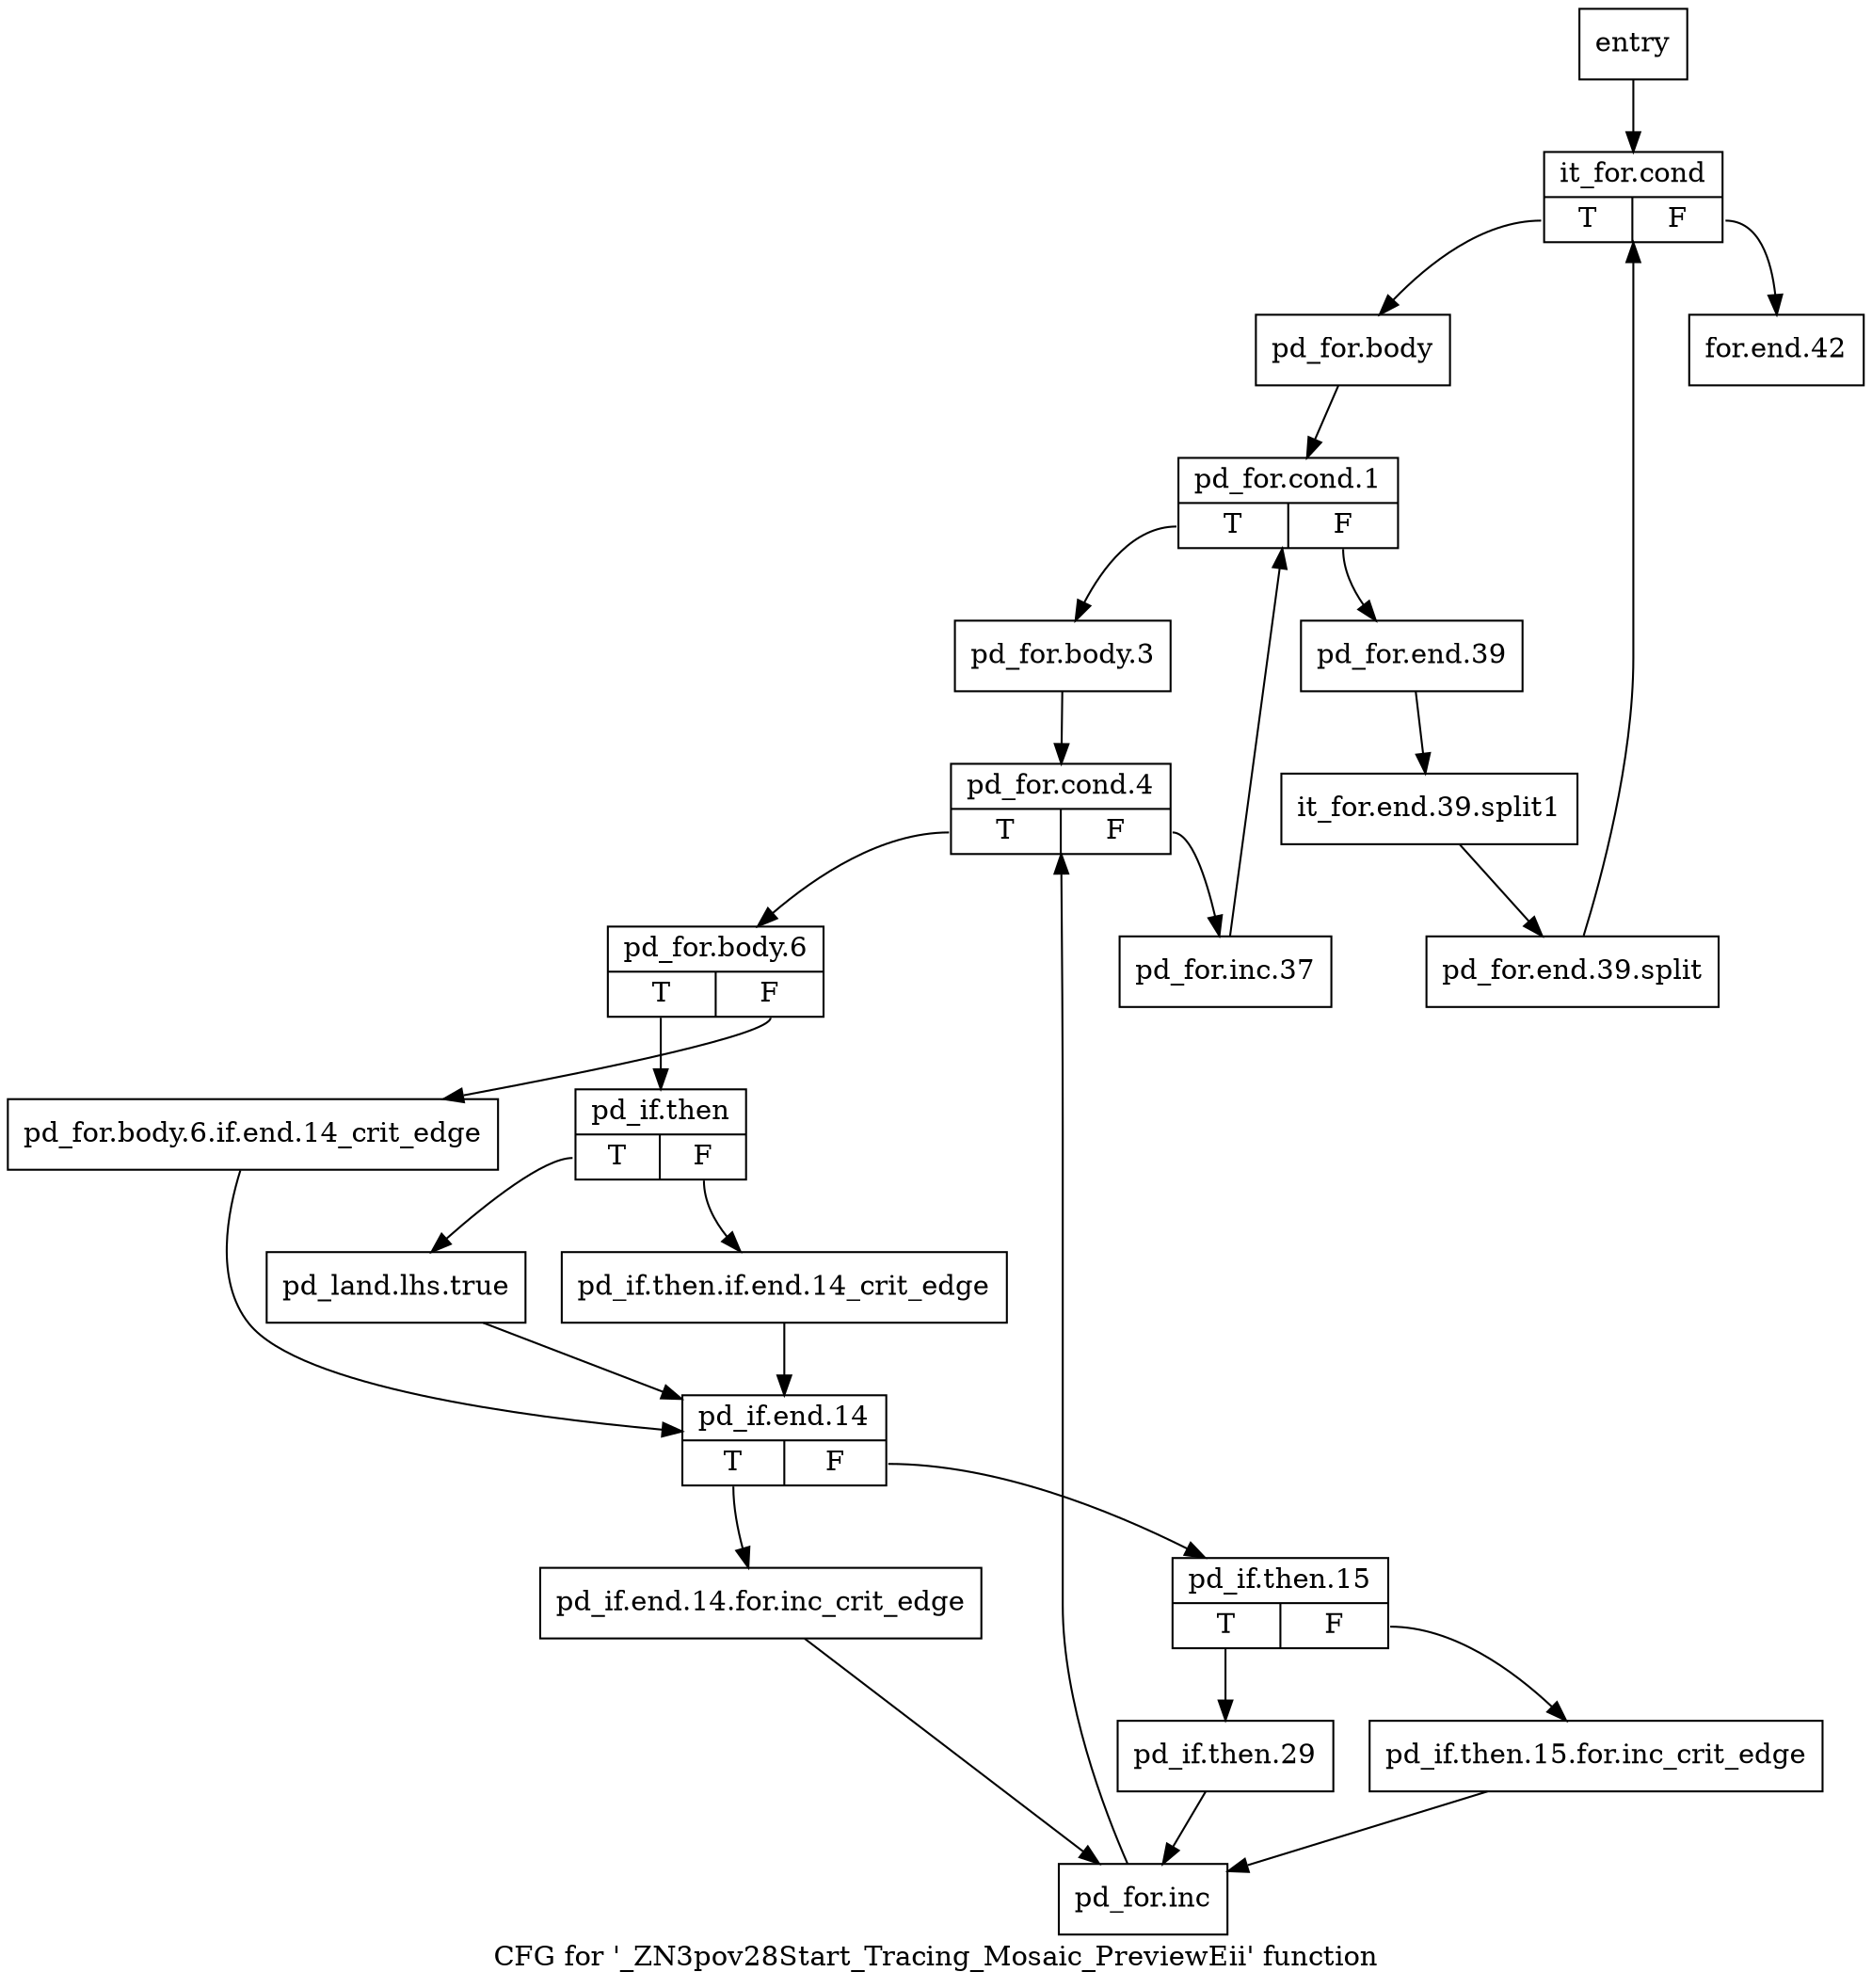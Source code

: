 digraph "CFG for '_ZN3pov28Start_Tracing_Mosaic_PreviewEii' function" {
	label="CFG for '_ZN3pov28Start_Tracing_Mosaic_PreviewEii' function";

	Node0x1e4aaf0 [shape=record,label="{entry}"];
	Node0x1e4aaf0 -> Node0x1e895f0;
	Node0x1e895f0 [shape=record,label="{it_for.cond|{<s0>T|<s1>F}}"];
	Node0x1e895f0:s0 -> Node0x1e89640;
	Node0x1e895f0:s1 -> Node0x1e89b90;
	Node0x1e89640 [shape=record,label="{pd_for.body}"];
	Node0x1e89640 -> Node0x1e89690;
	Node0x1e89690 [shape=record,label="{pd_for.cond.1|{<s0>T|<s1>F}}"];
	Node0x1e89690:s0 -> Node0x1e896e0;
	Node0x1e89690:s1 -> Node0x1e89b40;
	Node0x1e896e0 [shape=record,label="{pd_for.body.3}"];
	Node0x1e896e0 -> Node0x1e89730;
	Node0x1e89730 [shape=record,label="{pd_for.cond.4|{<s0>T|<s1>F}}"];
	Node0x1e89730:s0 -> Node0x1e89780;
	Node0x1e89730:s1 -> Node0x1e89af0;
	Node0x1e89780 [shape=record,label="{pd_for.body.6|{<s0>T|<s1>F}}"];
	Node0x1e89780:s0 -> Node0x1e89820;
	Node0x1e89780:s1 -> Node0x1e897d0;
	Node0x1e897d0 [shape=record,label="{pd_for.body.6.if.end.14_crit_edge}"];
	Node0x1e897d0 -> Node0x1e89910;
	Node0x1e89820 [shape=record,label="{pd_if.then|{<s0>T|<s1>F}}"];
	Node0x1e89820:s0 -> Node0x1e898c0;
	Node0x1e89820:s1 -> Node0x1e89870;
	Node0x1e89870 [shape=record,label="{pd_if.then.if.end.14_crit_edge}"];
	Node0x1e89870 -> Node0x1e89910;
	Node0x1e898c0 [shape=record,label="{pd_land.lhs.true}"];
	Node0x1e898c0 -> Node0x1e89910;
	Node0x1e89910 [shape=record,label="{pd_if.end.14|{<s0>T|<s1>F}}"];
	Node0x1e89910:s0 -> Node0x1e89960;
	Node0x1e89910:s1 -> Node0x1e899b0;
	Node0x1e89960 [shape=record,label="{pd_if.end.14.for.inc_crit_edge}"];
	Node0x1e89960 -> Node0x1e89aa0;
	Node0x1e899b0 [shape=record,label="{pd_if.then.15|{<s0>T|<s1>F}}"];
	Node0x1e899b0:s0 -> Node0x1e89a50;
	Node0x1e899b0:s1 -> Node0x1e89a00;
	Node0x1e89a00 [shape=record,label="{pd_if.then.15.for.inc_crit_edge}"];
	Node0x1e89a00 -> Node0x1e89aa0;
	Node0x1e89a50 [shape=record,label="{pd_if.then.29}"];
	Node0x1e89a50 -> Node0x1e89aa0;
	Node0x1e89aa0 [shape=record,label="{pd_for.inc}"];
	Node0x1e89aa0 -> Node0x1e89730;
	Node0x1e89af0 [shape=record,label="{pd_for.inc.37}"];
	Node0x1e89af0 -> Node0x1e89690;
	Node0x1e89b40 [shape=record,label="{pd_for.end.39}"];
	Node0x1e89b40 -> Node0x35043e0;
	Node0x35043e0 [shape=record,label="{it_for.end.39.split1}"];
	Node0x35043e0 -> Node0x35048e0;
	Node0x35048e0 [shape=record,label="{pd_for.end.39.split}"];
	Node0x35048e0 -> Node0x1e895f0;
	Node0x1e89b90 [shape=record,label="{for.end.42}"];
}
